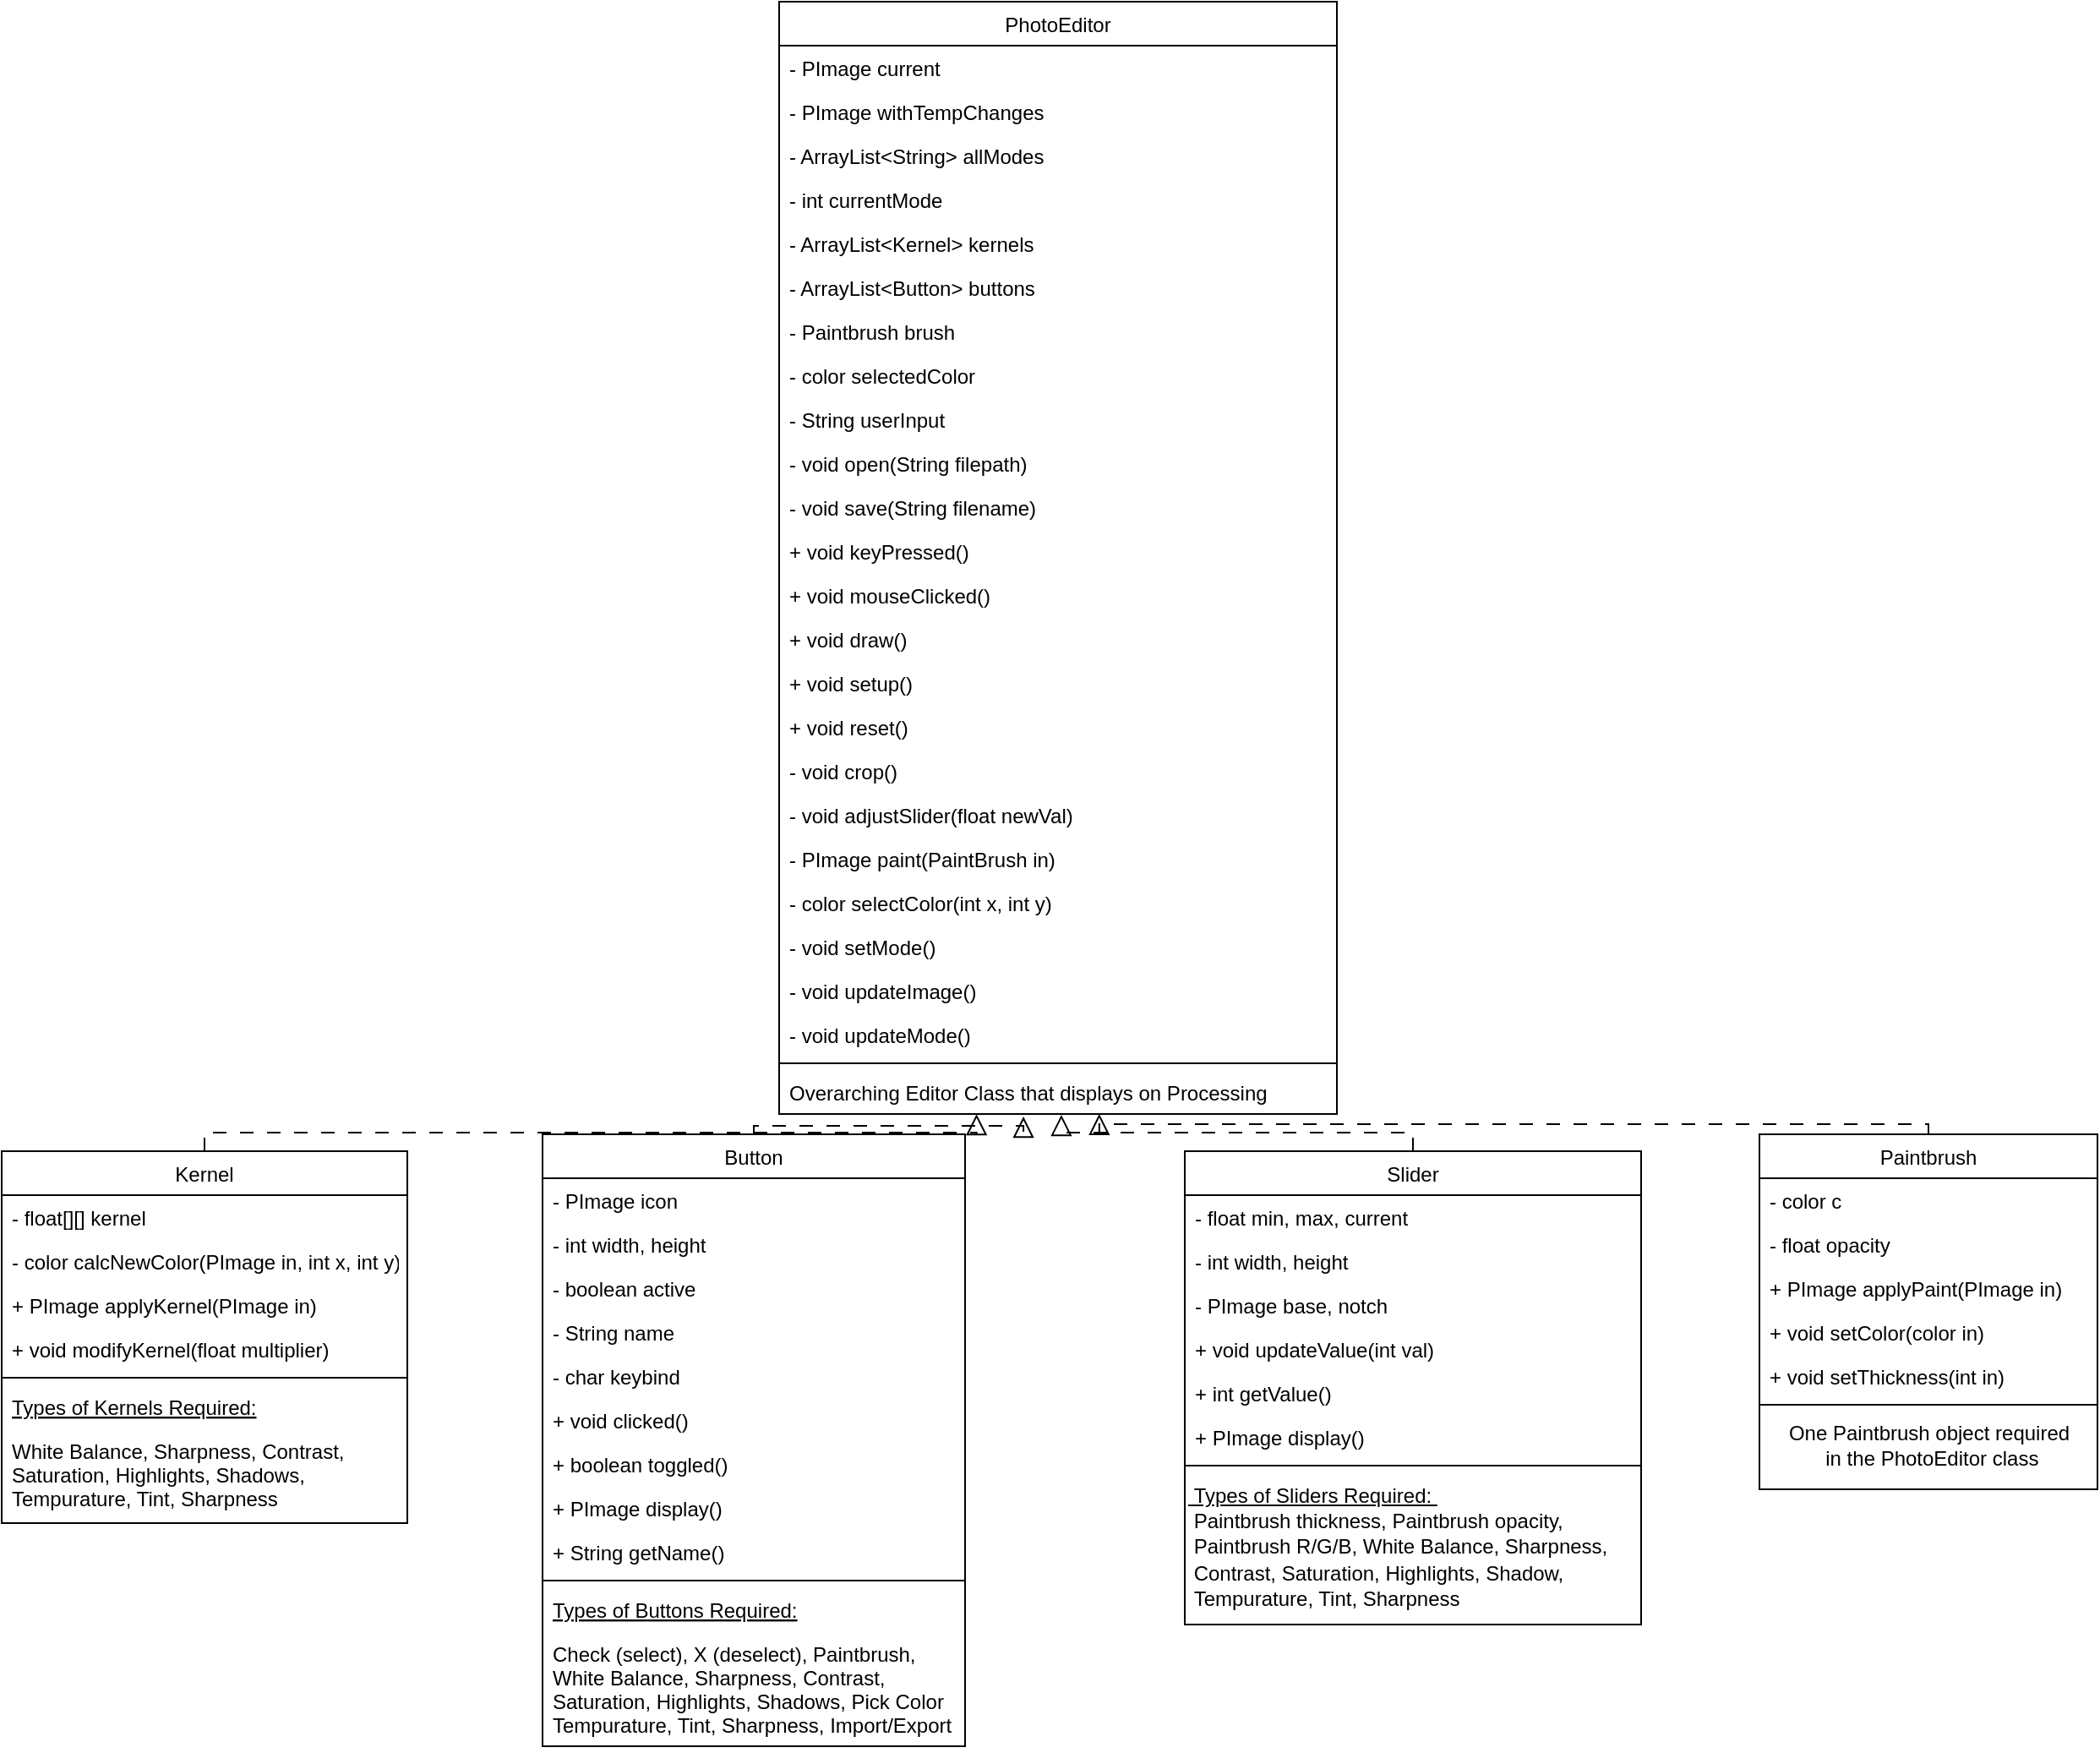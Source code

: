 <mxfile version="24.4.0" type="device">
  <diagram id="C5RBs43oDa-KdzZeNtuy" name="Page-1">
    <mxGraphModel dx="1036" dy="1783" grid="1" gridSize="10" guides="0" tooltips="1" connect="1" arrows="1" fold="1" page="1" pageScale="1" pageWidth="827" pageHeight="1169" math="0" shadow="0">
      <root>
        <mxCell id="WIyWlLk6GJQsqaUBKTNV-0" />
        <mxCell id="WIyWlLk6GJQsqaUBKTNV-1" parent="WIyWlLk6GJQsqaUBKTNV-0" />
        <mxCell id="zkfFHV4jXpPFQw0GAbJ--0" value="PhotoEditor" style="swimlane;fontStyle=0;align=center;verticalAlign=top;childLayout=stackLayout;horizontal=1;startSize=26;horizontalStack=0;resizeParent=1;resizeLast=0;collapsible=1;marginBottom=0;rounded=0;shadow=0;strokeWidth=1;labelBackgroundColor=none;" parent="WIyWlLk6GJQsqaUBKTNV-1" vertex="1">
          <mxGeometry x="660" y="-130" width="330" height="658" as="geometry">
            <mxRectangle x="230" y="140" width="160" height="26" as="alternateBounds" />
          </mxGeometry>
        </mxCell>
        <mxCell id="zkfFHV4jXpPFQw0GAbJ--1" value="- PImage current&#xa;" style="text;align=left;verticalAlign=top;spacingLeft=4;spacingRight=4;overflow=hidden;rotatable=0;points=[[0,0.5],[1,0.5]];portConstraint=eastwest;labelBackgroundColor=none;" parent="zkfFHV4jXpPFQw0GAbJ--0" vertex="1">
          <mxGeometry y="26" width="330" height="26" as="geometry" />
        </mxCell>
        <mxCell id="sV5CM1YsXXKvvWE4K7XY-35" value="- PImage withTempChanges&#xa;" style="text;align=left;verticalAlign=top;spacingLeft=4;spacingRight=4;overflow=hidden;rotatable=0;points=[[0,0.5],[1,0.5]];portConstraint=eastwest;labelBackgroundColor=none;" parent="zkfFHV4jXpPFQw0GAbJ--0" vertex="1">
          <mxGeometry y="52" width="330" height="26" as="geometry" />
        </mxCell>
        <mxCell id="xzbiWanZQsprY2m4yfpJ-10" value="- ArrayList&lt;String&gt; allModes&#xa;" style="text;align=left;verticalAlign=top;spacingLeft=4;spacingRight=4;overflow=hidden;rotatable=0;points=[[0,0.5],[1,0.5]];portConstraint=eastwest;labelBackgroundColor=none;" parent="zkfFHV4jXpPFQw0GAbJ--0" vertex="1">
          <mxGeometry y="78" width="330" height="26" as="geometry" />
        </mxCell>
        <mxCell id="xzbiWanZQsprY2m4yfpJ-11" value="- int currentMode&#xa;" style="text;align=left;verticalAlign=top;spacingLeft=4;spacingRight=4;overflow=hidden;rotatable=0;points=[[0,0.5],[1,0.5]];portConstraint=eastwest;labelBackgroundColor=none;" parent="zkfFHV4jXpPFQw0GAbJ--0" vertex="1">
          <mxGeometry y="104" width="330" height="26" as="geometry" />
        </mxCell>
        <mxCell id="mby0wJFlteXHW36H2Z7w-5" value="- ArrayList&lt;Kernel&gt; kernels&#xa;" style="text;align=left;verticalAlign=top;spacingLeft=4;spacingRight=4;overflow=hidden;rotatable=0;points=[[0,0.5],[1,0.5]];portConstraint=eastwest;labelBackgroundColor=none;" parent="zkfFHV4jXpPFQw0GAbJ--0" vertex="1">
          <mxGeometry y="130" width="330" height="26" as="geometry" />
        </mxCell>
        <mxCell id="eLnckijSXvM6XA1UKB-V-0" value="- ArrayList&lt;Button&gt; buttons&#xa;" style="text;align=left;verticalAlign=top;spacingLeft=4;spacingRight=4;overflow=hidden;rotatable=0;points=[[0,0.5],[1,0.5]];portConstraint=eastwest;labelBackgroundColor=none;" parent="zkfFHV4jXpPFQw0GAbJ--0" vertex="1">
          <mxGeometry y="156" width="330" height="26" as="geometry" />
        </mxCell>
        <mxCell id="sV5CM1YsXXKvvWE4K7XY-30" value="- Paintbrush brush" style="text;align=left;verticalAlign=top;spacingLeft=4;spacingRight=4;overflow=hidden;rotatable=0;points=[[0,0.5],[1,0.5]];portConstraint=eastwest;labelBackgroundColor=none;" parent="zkfFHV4jXpPFQw0GAbJ--0" vertex="1">
          <mxGeometry y="182" width="330" height="26" as="geometry" />
        </mxCell>
        <mxCell id="sV5CM1YsXXKvvWE4K7XY-34" value="- color selectedColor" style="text;align=left;verticalAlign=top;spacingLeft=4;spacingRight=4;overflow=hidden;rotatable=0;points=[[0,0.5],[1,0.5]];portConstraint=eastwest;labelBackgroundColor=none;" parent="zkfFHV4jXpPFQw0GAbJ--0" vertex="1">
          <mxGeometry y="208" width="330" height="26" as="geometry" />
        </mxCell>
        <mxCell id="Phwtft55mWmrVt1efRFd-0" value="- String userInput" style="text;align=left;verticalAlign=top;spacingLeft=4;spacingRight=4;overflow=hidden;rotatable=0;points=[[0,0.5],[1,0.5]];portConstraint=eastwest;labelBackgroundColor=none;" vertex="1" parent="zkfFHV4jXpPFQw0GAbJ--0">
          <mxGeometry y="234" width="330" height="26" as="geometry" />
        </mxCell>
        <mxCell id="mby0wJFlteXHW36H2Z7w-35" value="- void open(String filepath)&#xa;" style="text;align=left;verticalAlign=top;spacingLeft=4;spacingRight=4;overflow=hidden;rotatable=0;points=[[0,0.5],[1,0.5]];portConstraint=eastwest;labelBackgroundColor=none;" parent="zkfFHV4jXpPFQw0GAbJ--0" vertex="1">
          <mxGeometry y="260" width="330" height="26" as="geometry" />
        </mxCell>
        <mxCell id="mby0wJFlteXHW36H2Z7w-36" value="- void save(String filename)&#xa;" style="text;align=left;verticalAlign=top;spacingLeft=4;spacingRight=4;overflow=hidden;rotatable=0;points=[[0,0.5],[1,0.5]];portConstraint=eastwest;labelBackgroundColor=none;" parent="zkfFHV4jXpPFQw0GAbJ--0" vertex="1">
          <mxGeometry y="286" width="330" height="26" as="geometry" />
        </mxCell>
        <mxCell id="zkfFHV4jXpPFQw0GAbJ--2" value="+ void keyPressed()" style="text;align=left;verticalAlign=top;spacingLeft=4;spacingRight=4;overflow=hidden;rotatable=0;points=[[0,0.5],[1,0.5]];portConstraint=eastwest;rounded=0;shadow=0;html=0;labelBackgroundColor=none;" parent="zkfFHV4jXpPFQw0GAbJ--0" vertex="1">
          <mxGeometry y="312" width="330" height="26" as="geometry" />
        </mxCell>
        <mxCell id="zkfFHV4jXpPFQw0GAbJ--3" value="+ void mouseClicked()" style="text;align=left;verticalAlign=top;spacingLeft=4;spacingRight=4;overflow=hidden;rotatable=0;points=[[0,0.5],[1,0.5]];portConstraint=eastwest;rounded=0;shadow=0;html=0;labelBackgroundColor=none;" parent="zkfFHV4jXpPFQw0GAbJ--0" vertex="1">
          <mxGeometry y="338" width="330" height="26" as="geometry" />
        </mxCell>
        <mxCell id="xzbiWanZQsprY2m4yfpJ-0" value="+ void draw()" style="text;align=left;verticalAlign=top;spacingLeft=4;spacingRight=4;overflow=hidden;rotatable=0;points=[[0,0.5],[1,0.5]];portConstraint=eastwest;rounded=0;shadow=0;html=0;labelBackgroundColor=none;" parent="zkfFHV4jXpPFQw0GAbJ--0" vertex="1">
          <mxGeometry y="364" width="330" height="26" as="geometry" />
        </mxCell>
        <mxCell id="xzbiWanZQsprY2m4yfpJ-1" value="+ void setup()" style="text;align=left;verticalAlign=top;spacingLeft=4;spacingRight=4;overflow=hidden;rotatable=0;points=[[0,0.5],[1,0.5]];portConstraint=eastwest;rounded=0;shadow=0;html=0;labelBackgroundColor=none;" parent="zkfFHV4jXpPFQw0GAbJ--0" vertex="1">
          <mxGeometry y="390" width="330" height="26" as="geometry" />
        </mxCell>
        <mxCell id="xzbiWanZQsprY2m4yfpJ-12" value="+ void reset()" style="text;align=left;verticalAlign=top;spacingLeft=4;spacingRight=4;overflow=hidden;rotatable=0;points=[[0,0.5],[1,0.5]];portConstraint=eastwest;rounded=0;shadow=0;html=0;labelBackgroundColor=none;" parent="zkfFHV4jXpPFQw0GAbJ--0" vertex="1">
          <mxGeometry y="416" width="330" height="26" as="geometry" />
        </mxCell>
        <mxCell id="eLnckijSXvM6XA1UKB-V-12" value="- void crop()" style="text;align=left;verticalAlign=top;spacingLeft=4;spacingRight=4;overflow=hidden;rotatable=0;points=[[0,0.5],[1,0.5]];portConstraint=eastwest;rounded=0;shadow=0;html=0;labelBackgroundColor=none;" parent="zkfFHV4jXpPFQw0GAbJ--0" vertex="1">
          <mxGeometry y="442" width="330" height="26" as="geometry" />
        </mxCell>
        <mxCell id="mby0wJFlteXHW36H2Z7w-4" value="- void adjustSlider(float newVal)" style="text;align=left;verticalAlign=top;spacingLeft=4;spacingRight=4;overflow=hidden;rotatable=0;points=[[0,0.5],[1,0.5]];portConstraint=eastwest;rounded=0;shadow=0;html=0;labelBackgroundColor=none;" parent="zkfFHV4jXpPFQw0GAbJ--0" vertex="1">
          <mxGeometry y="468" width="330" height="26" as="geometry" />
        </mxCell>
        <mxCell id="xzbiWanZQsprY2m4yfpJ-4" value="- PImage paint(PaintBrush in)" style="text;align=left;verticalAlign=top;spacingLeft=4;spacingRight=4;overflow=hidden;rotatable=0;points=[[0,0.5],[1,0.5]];portConstraint=eastwest;rounded=0;shadow=0;html=0;labelBackgroundColor=none;" parent="zkfFHV4jXpPFQw0GAbJ--0" vertex="1">
          <mxGeometry y="494" width="330" height="26" as="geometry" />
        </mxCell>
        <mxCell id="sV5CM1YsXXKvvWE4K7XY-31" value="- color selectColor(int x, int y)" style="text;align=left;verticalAlign=top;spacingLeft=4;spacingRight=4;overflow=hidden;rotatable=0;points=[[0,0.5],[1,0.5]];portConstraint=eastwest;rounded=0;shadow=0;html=0;labelBackgroundColor=none;" parent="zkfFHV4jXpPFQw0GAbJ--0" vertex="1">
          <mxGeometry y="520" width="330" height="26" as="geometry" />
        </mxCell>
        <mxCell id="sV5CM1YsXXKvvWE4K7XY-3" value="- void setMode()" style="text;align=left;verticalAlign=top;spacingLeft=4;spacingRight=4;overflow=hidden;rotatable=0;points=[[0,0.5],[1,0.5]];portConstraint=eastwest;rounded=0;shadow=0;html=0;labelBackgroundColor=none;" parent="zkfFHV4jXpPFQw0GAbJ--0" vertex="1">
          <mxGeometry y="546" width="330" height="26" as="geometry" />
        </mxCell>
        <mxCell id="sV5CM1YsXXKvvWE4K7XY-4" value="- void updateImage()" style="text;align=left;verticalAlign=top;spacingLeft=4;spacingRight=4;overflow=hidden;rotatable=0;points=[[0,0.5],[1,0.5]];portConstraint=eastwest;rounded=0;shadow=0;html=0;labelBackgroundColor=none;" parent="zkfFHV4jXpPFQw0GAbJ--0" vertex="1">
          <mxGeometry y="572" width="330" height="26" as="geometry" />
        </mxCell>
        <mxCell id="sV5CM1YsXXKvvWE4K7XY-14" value="- void updateMode()" style="text;align=left;verticalAlign=top;spacingLeft=4;spacingRight=4;overflow=hidden;rotatable=0;points=[[0,0.5],[1,0.5]];portConstraint=eastwest;rounded=0;shadow=0;html=0;labelBackgroundColor=none;" parent="zkfFHV4jXpPFQw0GAbJ--0" vertex="1">
          <mxGeometry y="598" width="330" height="26" as="geometry" />
        </mxCell>
        <mxCell id="zkfFHV4jXpPFQw0GAbJ--4" value="" style="line;html=1;strokeWidth=1;align=left;verticalAlign=middle;spacingTop=-1;spacingLeft=3;spacingRight=3;rotatable=0;labelPosition=right;points=[];portConstraint=eastwest;labelBackgroundColor=none;" parent="zkfFHV4jXpPFQw0GAbJ--0" vertex="1">
          <mxGeometry y="624" width="330" height="8" as="geometry" />
        </mxCell>
        <mxCell id="zkfFHV4jXpPFQw0GAbJ--5" value="Overarching Editor Class that displays on Processing" style="text;align=left;verticalAlign=top;spacingLeft=4;spacingRight=4;overflow=hidden;rotatable=0;points=[[0,0.5],[1,0.5]];portConstraint=eastwest;labelBackgroundColor=none;" parent="zkfFHV4jXpPFQw0GAbJ--0" vertex="1">
          <mxGeometry y="632" width="330" height="26" as="geometry" />
        </mxCell>
        <mxCell id="sV5CM1YsXXKvvWE4K7XY-24" style="edgeStyle=elbowEdgeStyle;rounded=0;orthogonalLoop=1;jettySize=auto;html=1;elbow=vertical;endArrow=block;endFill=0;endSize=10;dashed=1;dashPattern=8 8;entryX=0.574;entryY=0.997;entryDx=0;entryDy=0;entryPerimeter=0;" parent="WIyWlLk6GJQsqaUBKTNV-1" source="zkfFHV4jXpPFQw0GAbJ--13" target="zkfFHV4jXpPFQw0GAbJ--5" edge="1">
          <mxGeometry relative="1" as="geometry">
            <mxPoint x="850" y="470" as="targetPoint" />
          </mxGeometry>
        </mxCell>
        <mxCell id="zkfFHV4jXpPFQw0GAbJ--13" value="Paintbrush" style="swimlane;fontStyle=0;align=center;verticalAlign=top;childLayout=stackLayout;horizontal=1;startSize=26;horizontalStack=0;resizeParent=1;resizeLast=0;collapsible=1;marginBottom=0;rounded=0;shadow=0;strokeWidth=1;labelBackgroundColor=none;" parent="WIyWlLk6GJQsqaUBKTNV-1" vertex="1">
          <mxGeometry x="1240" y="540" width="200" height="210" as="geometry">
            <mxRectangle x="340" y="380" width="170" height="26" as="alternateBounds" />
          </mxGeometry>
        </mxCell>
        <mxCell id="zkfFHV4jXpPFQw0GAbJ--14" value="- color c" style="text;align=left;verticalAlign=top;spacingLeft=4;spacingRight=4;overflow=hidden;rotatable=0;points=[[0,0.5],[1,0.5]];portConstraint=eastwest;labelBackgroundColor=none;" parent="zkfFHV4jXpPFQw0GAbJ--13" vertex="1">
          <mxGeometry y="26" width="200" height="26" as="geometry" />
        </mxCell>
        <mxCell id="sV5CM1YsXXKvvWE4K7XY-8" value="- float opacity" style="text;align=left;verticalAlign=top;spacingLeft=4;spacingRight=4;overflow=hidden;rotatable=0;points=[[0,0.5],[1,0.5]];portConstraint=eastwest;labelBackgroundColor=none;" parent="zkfFHV4jXpPFQw0GAbJ--13" vertex="1">
          <mxGeometry y="52" width="200" height="26" as="geometry" />
        </mxCell>
        <mxCell id="xzbiWanZQsprY2m4yfpJ-9" value="+ PImage applyPaint(PImage in)" style="text;align=left;verticalAlign=top;spacingLeft=4;spacingRight=4;overflow=hidden;rotatable=0;points=[[0,0.5],[1,0.5]];portConstraint=eastwest;labelBackgroundColor=none;" parent="zkfFHV4jXpPFQw0GAbJ--13" vertex="1">
          <mxGeometry y="78" width="200" height="26" as="geometry" />
        </mxCell>
        <mxCell id="sV5CM1YsXXKvvWE4K7XY-1" value="+ void setColor(color in)" style="text;align=left;verticalAlign=top;spacingLeft=4;spacingRight=4;overflow=hidden;rotatable=0;points=[[0,0.5],[1,0.5]];portConstraint=eastwest;labelBackgroundColor=none;" parent="zkfFHV4jXpPFQw0GAbJ--13" vertex="1">
          <mxGeometry y="104" width="200" height="26" as="geometry" />
        </mxCell>
        <mxCell id="sV5CM1YsXXKvvWE4K7XY-2" value="+ void setThickness(int in)" style="text;align=left;verticalAlign=top;spacingLeft=4;spacingRight=4;overflow=hidden;rotatable=0;points=[[0,0.5],[1,0.5]];portConstraint=eastwest;labelBackgroundColor=none;" parent="zkfFHV4jXpPFQw0GAbJ--13" vertex="1">
          <mxGeometry y="130" width="200" height="26" as="geometry" />
        </mxCell>
        <mxCell id="zkfFHV4jXpPFQw0GAbJ--15" value="" style="line;html=1;strokeWidth=1;align=left;verticalAlign=middle;spacingTop=-1;spacingLeft=3;spacingRight=3;rotatable=0;labelPosition=right;points=[];portConstraint=eastwest;labelBackgroundColor=none;" parent="zkfFHV4jXpPFQw0GAbJ--13" vertex="1">
          <mxGeometry y="156" width="200" height="8" as="geometry" />
        </mxCell>
        <mxCell id="sV5CM1YsXXKvvWE4K7XY-29" value="One Paintbrush object required&lt;div&gt;&amp;nbsp;in the PhotoEditor class&lt;/div&gt;" style="text;html=1;align=center;verticalAlign=middle;resizable=0;points=[];autosize=1;strokeColor=none;fillColor=none;" parent="zkfFHV4jXpPFQw0GAbJ--13" vertex="1">
          <mxGeometry y="164" width="200" height="40" as="geometry" />
        </mxCell>
        <mxCell id="sV5CM1YsXXKvvWE4K7XY-25" style="edgeStyle=elbowEdgeStyle;rounded=0;orthogonalLoop=1;jettySize=auto;html=1;elbow=vertical;endArrow=block;endFill=0;endSize=10;dashed=1;dashPattern=8 8;entryX=0.354;entryY=1.002;entryDx=0;entryDy=0;entryPerimeter=0;" parent="WIyWlLk6GJQsqaUBKTNV-1" source="xzbiWanZQsprY2m4yfpJ-13" target="zkfFHV4jXpPFQw0GAbJ--5" edge="1">
          <mxGeometry relative="1" as="geometry">
            <mxPoint x="777" y="470" as="targetPoint" />
          </mxGeometry>
        </mxCell>
        <mxCell id="xzbiWanZQsprY2m4yfpJ-13" value="Kernel" style="swimlane;fontStyle=0;align=center;verticalAlign=top;childLayout=stackLayout;horizontal=1;startSize=26;horizontalStack=0;resizeParent=1;resizeLast=0;collapsible=1;marginBottom=0;rounded=0;shadow=0;strokeWidth=1;labelBackgroundColor=none;" parent="WIyWlLk6GJQsqaUBKTNV-1" vertex="1">
          <mxGeometry x="200" y="550" width="240" height="220" as="geometry">
            <mxRectangle x="130" y="380" width="160" height="26" as="alternateBounds" />
          </mxGeometry>
        </mxCell>
        <mxCell id="xzbiWanZQsprY2m4yfpJ-14" value="- float[][] kernel" style="text;align=left;verticalAlign=top;spacingLeft=4;spacingRight=4;overflow=hidden;rotatable=0;points=[[0,0.5],[1,0.5]];portConstraint=eastwest;labelBackgroundColor=none;" parent="xzbiWanZQsprY2m4yfpJ-13" vertex="1">
          <mxGeometry y="26" width="240" height="26" as="geometry" />
        </mxCell>
        <mxCell id="INyM_bbLRhq10Ez7TqRx-3" value="- color calcNewColor(PImage in, int x, int y)" style="text;align=left;verticalAlign=top;spacingLeft=4;spacingRight=4;overflow=hidden;rotatable=0;points=[[0,0.5],[1,0.5]];portConstraint=eastwest;rounded=0;shadow=0;html=0;labelBackgroundColor=none;" parent="xzbiWanZQsprY2m4yfpJ-13" vertex="1">
          <mxGeometry y="52" width="240" height="26" as="geometry" />
        </mxCell>
        <mxCell id="sV5CM1YsXXKvvWE4K7XY-5" value="+ PImage applyKernel(PImage in)" style="text;align=left;verticalAlign=top;spacingLeft=4;spacingRight=4;overflow=hidden;rotatable=0;points=[[0,0.5],[1,0.5]];portConstraint=eastwest;rounded=0;shadow=0;html=0;labelBackgroundColor=none;" parent="xzbiWanZQsprY2m4yfpJ-13" vertex="1">
          <mxGeometry y="78" width="240" height="26" as="geometry" />
        </mxCell>
        <mxCell id="sV5CM1YsXXKvvWE4K7XY-7" value="+ void modifyKernel(float multiplier)" style="text;align=left;verticalAlign=top;spacingLeft=4;spacingRight=4;overflow=hidden;rotatable=0;points=[[0,0.5],[1,0.5]];portConstraint=eastwest;rounded=0;shadow=0;html=0;labelBackgroundColor=none;" parent="xzbiWanZQsprY2m4yfpJ-13" vertex="1">
          <mxGeometry y="104" width="240" height="26" as="geometry" />
        </mxCell>
        <mxCell id="xzbiWanZQsprY2m4yfpJ-16" value="" style="line;html=1;strokeWidth=1;align=left;verticalAlign=middle;spacingTop=-1;spacingLeft=3;spacingRight=3;rotatable=0;labelPosition=right;points=[];portConstraint=eastwest;labelBackgroundColor=none;" parent="xzbiWanZQsprY2m4yfpJ-13" vertex="1">
          <mxGeometry y="130" width="240" height="8" as="geometry" />
        </mxCell>
        <mxCell id="xzbiWanZQsprY2m4yfpJ-17" value="Types of Kernels Required:" style="text;align=left;verticalAlign=top;spacingLeft=4;spacingRight=4;overflow=hidden;rotatable=0;points=[[0,0.5],[1,0.5]];portConstraint=eastwest;fontStyle=4;labelBackgroundColor=none;" parent="xzbiWanZQsprY2m4yfpJ-13" vertex="1">
          <mxGeometry y="138" width="240" height="26" as="geometry" />
        </mxCell>
        <mxCell id="xzbiWanZQsprY2m4yfpJ-18" value="White Balance, Sharpness, Contrast, &#xa;Saturation, Highlights, Shadows, &#xa;Tempurature, Tint, Sharpness" style="text;align=left;verticalAlign=top;spacingLeft=4;spacingRight=4;overflow=hidden;rotatable=0;points=[[0,0.5],[1,0.5]];portConstraint=eastwest;labelBackgroundColor=none;" parent="xzbiWanZQsprY2m4yfpJ-13" vertex="1">
          <mxGeometry y="164" width="240" height="56" as="geometry" />
        </mxCell>
        <mxCell id="sV5CM1YsXXKvvWE4K7XY-23" style="edgeStyle=elbowEdgeStyle;rounded=0;orthogonalLoop=1;jettySize=auto;html=1;elbow=vertical;endSize=10;endArrow=block;endFill=0;dashed=1;dashPattern=8 8;entryX=0.438;entryY=1.059;entryDx=0;entryDy=0;entryPerimeter=0;" parent="WIyWlLk6GJQsqaUBKTNV-1" source="INyM_bbLRhq10Ez7TqRx-4" target="zkfFHV4jXpPFQw0GAbJ--5" edge="1">
          <mxGeometry relative="1" as="geometry">
            <mxPoint x="810" y="500" as="targetPoint" />
          </mxGeometry>
        </mxCell>
        <mxCell id="INyM_bbLRhq10Ez7TqRx-4" value="Button" style="swimlane;fontStyle=0;align=center;verticalAlign=top;childLayout=stackLayout;horizontal=1;startSize=26;horizontalStack=0;resizeParent=1;resizeLast=0;collapsible=1;marginBottom=0;rounded=0;shadow=0;strokeWidth=1;labelBackgroundColor=none;" parent="WIyWlLk6GJQsqaUBKTNV-1" vertex="1">
          <mxGeometry x="520" y="540" width="250" height="362" as="geometry">
            <mxRectangle x="130" y="380" width="160" height="26" as="alternateBounds" />
          </mxGeometry>
        </mxCell>
        <mxCell id="INyM_bbLRhq10Ez7TqRx-5" value="- PImage icon" style="text;align=left;verticalAlign=top;spacingLeft=4;spacingRight=4;overflow=hidden;rotatable=0;points=[[0,0.5],[1,0.5]];portConstraint=eastwest;labelBackgroundColor=none;" parent="INyM_bbLRhq10Ez7TqRx-4" vertex="1">
          <mxGeometry y="26" width="250" height="26" as="geometry" />
        </mxCell>
        <mxCell id="sV5CM1YsXXKvvWE4K7XY-28" value="- int width, height" style="text;align=left;verticalAlign=top;spacingLeft=4;spacingRight=4;overflow=hidden;rotatable=0;points=[[0,0.5],[1,0.5]];portConstraint=eastwest;labelBackgroundColor=none;" parent="INyM_bbLRhq10Ez7TqRx-4" vertex="1">
          <mxGeometry y="52" width="250" height="26" as="geometry" />
        </mxCell>
        <mxCell id="INyM_bbLRhq10Ez7TqRx-12" value="- boolean active&#xa;" style="text;align=left;verticalAlign=top;spacingLeft=4;spacingRight=4;overflow=hidden;rotatable=0;points=[[0,0.5],[1,0.5]];portConstraint=eastwest;labelBackgroundColor=none;" parent="INyM_bbLRhq10Ez7TqRx-4" vertex="1">
          <mxGeometry y="78" width="250" height="26" as="geometry" />
        </mxCell>
        <mxCell id="INyM_bbLRhq10Ez7TqRx-13" value="- String name&#xa;" style="text;align=left;verticalAlign=top;spacingLeft=4;spacingRight=4;overflow=hidden;rotatable=0;points=[[0,0.5],[1,0.5]];portConstraint=eastwest;labelBackgroundColor=none;" parent="INyM_bbLRhq10Ez7TqRx-4" vertex="1">
          <mxGeometry y="104" width="250" height="26" as="geometry" />
        </mxCell>
        <mxCell id="sV5CM1YsXXKvvWE4K7XY-11" value="- char keybind" style="text;align=left;verticalAlign=top;spacingLeft=4;spacingRight=4;overflow=hidden;rotatable=0;points=[[0,0.5],[1,0.5]];portConstraint=eastwest;labelBackgroundColor=none;" parent="INyM_bbLRhq10Ez7TqRx-4" vertex="1">
          <mxGeometry y="130" width="250" height="26" as="geometry" />
        </mxCell>
        <mxCell id="mby0wJFlteXHW36H2Z7w-0" value="+ void clicked()&#xa;" style="text;align=left;verticalAlign=top;spacingLeft=4;spacingRight=4;overflow=hidden;rotatable=0;points=[[0,0.5],[1,0.5]];portConstraint=eastwest;labelBackgroundColor=none;" parent="INyM_bbLRhq10Ez7TqRx-4" vertex="1">
          <mxGeometry y="156" width="250" height="26" as="geometry" />
        </mxCell>
        <mxCell id="mby0wJFlteXHW36H2Z7w-2" value="+ boolean toggled()&#xa;" style="text;align=left;verticalAlign=top;spacingLeft=4;spacingRight=4;overflow=hidden;rotatable=0;points=[[0,0.5],[1,0.5]];portConstraint=eastwest;labelBackgroundColor=none;" parent="INyM_bbLRhq10Ez7TqRx-4" vertex="1">
          <mxGeometry y="182" width="250" height="26" as="geometry" />
        </mxCell>
        <mxCell id="mby0wJFlteXHW36H2Z7w-3" value="+ PImage display()&#xa;" style="text;align=left;verticalAlign=top;spacingLeft=4;spacingRight=4;overflow=hidden;rotatable=0;points=[[0,0.5],[1,0.5]];portConstraint=eastwest;labelBackgroundColor=none;" parent="INyM_bbLRhq10Ez7TqRx-4" vertex="1">
          <mxGeometry y="208" width="250" height="26" as="geometry" />
        </mxCell>
        <mxCell id="sV5CM1YsXXKvvWE4K7XY-9" value="+ String getName()" style="text;align=left;verticalAlign=top;spacingLeft=4;spacingRight=4;overflow=hidden;rotatable=0;points=[[0,0.5],[1,0.5]];portConstraint=eastwest;labelBackgroundColor=none;" parent="INyM_bbLRhq10Ez7TqRx-4" vertex="1">
          <mxGeometry y="234" width="250" height="26" as="geometry" />
        </mxCell>
        <mxCell id="INyM_bbLRhq10Ez7TqRx-8" value="" style="line;html=1;strokeWidth=1;align=left;verticalAlign=middle;spacingTop=-1;spacingLeft=3;spacingRight=3;rotatable=0;labelPosition=right;points=[];portConstraint=eastwest;labelBackgroundColor=none;" parent="INyM_bbLRhq10Ez7TqRx-4" vertex="1">
          <mxGeometry y="260" width="250" height="8" as="geometry" />
        </mxCell>
        <mxCell id="INyM_bbLRhq10Ez7TqRx-9" value="Types of Buttons Required:" style="text;align=left;verticalAlign=top;spacingLeft=4;spacingRight=4;overflow=hidden;rotatable=0;points=[[0,0.5],[1,0.5]];portConstraint=eastwest;fontStyle=4;labelBackgroundColor=none;" parent="INyM_bbLRhq10Ez7TqRx-4" vertex="1">
          <mxGeometry y="268" width="250" height="26" as="geometry" />
        </mxCell>
        <mxCell id="mby0wJFlteXHW36H2Z7w-8" value="Check (select), X (deselect), Paintbrush, &#xa;White Balance, Sharpness, Contrast, &#xa;Saturation, Highlights, Shadows, Pick Color&#xa;Tempurature, Tint, Sharpness, Import/Export" style="text;align=left;verticalAlign=top;spacingLeft=4;spacingRight=4;overflow=hidden;rotatable=0;points=[[0,0.5],[1,0.5]];portConstraint=eastwest;fontStyle=0;labelBackgroundColor=none;" parent="INyM_bbLRhq10Ez7TqRx-4" vertex="1">
          <mxGeometry y="294" width="250" height="68" as="geometry" />
        </mxCell>
        <mxCell id="sV5CM1YsXXKvvWE4K7XY-20" style="edgeStyle=elbowEdgeStyle;rounded=0;orthogonalLoop=1;jettySize=auto;html=1;dashed=1;dashPattern=8 8;elbow=vertical;endArrow=block;endFill=0;endSize=10;entryX=0.506;entryY=1.018;entryDx=0;entryDy=0;entryPerimeter=0;" parent="WIyWlLk6GJQsqaUBKTNV-1" source="mby0wJFlteXHW36H2Z7w-9" target="zkfFHV4jXpPFQw0GAbJ--5" edge="1">
          <mxGeometry relative="1" as="geometry">
            <mxPoint x="850" y="500" as="targetPoint" />
            <mxPoint x="1085" y="545.85" as="sourcePoint" />
          </mxGeometry>
        </mxCell>
        <mxCell id="mby0wJFlteXHW36H2Z7w-9" value="Slider" style="swimlane;fontStyle=0;align=center;verticalAlign=top;childLayout=stackLayout;horizontal=1;startSize=26;horizontalStack=0;resizeParent=1;resizeLast=0;collapsible=1;marginBottom=0;rounded=0;shadow=0;strokeWidth=1;labelBackgroundColor=none;" parent="WIyWlLk6GJQsqaUBKTNV-1" vertex="1">
          <mxGeometry x="900" y="550" width="270" height="280" as="geometry">
            <mxRectangle x="130" y="380" width="160" height="26" as="alternateBounds" />
          </mxGeometry>
        </mxCell>
        <mxCell id="mby0wJFlteXHW36H2Z7w-10" value="- float min, max, current" style="text;align=left;verticalAlign=top;spacingLeft=4;spacingRight=4;overflow=hidden;rotatable=0;points=[[0,0.5],[1,0.5]];portConstraint=eastwest;labelBackgroundColor=none;" parent="mby0wJFlteXHW36H2Z7w-9" vertex="1">
          <mxGeometry y="26" width="270" height="26" as="geometry" />
        </mxCell>
        <mxCell id="mby0wJFlteXHW36H2Z7w-20" value="- int width, height" style="text;align=left;verticalAlign=top;spacingLeft=4;spacingRight=4;overflow=hidden;rotatable=0;points=[[0,0.5],[1,0.5]];portConstraint=eastwest;labelBackgroundColor=none;" parent="mby0wJFlteXHW36H2Z7w-9" vertex="1">
          <mxGeometry y="52" width="270" height="26" as="geometry" />
        </mxCell>
        <mxCell id="mby0wJFlteXHW36H2Z7w-21" value="- PImage base, notch" style="text;align=left;verticalAlign=top;spacingLeft=4;spacingRight=4;overflow=hidden;rotatable=0;points=[[0,0.5],[1,0.5]];portConstraint=eastwest;labelBackgroundColor=none;" parent="mby0wJFlteXHW36H2Z7w-9" vertex="1">
          <mxGeometry y="78" width="270" height="26" as="geometry" />
        </mxCell>
        <mxCell id="mby0wJFlteXHW36H2Z7w-18" value="+ void updateValue(int val)" style="text;align=left;verticalAlign=top;spacingLeft=4;spacingRight=4;overflow=hidden;rotatable=0;points=[[0,0.5],[1,0.5]];portConstraint=eastwest;labelBackgroundColor=none;" parent="mby0wJFlteXHW36H2Z7w-9" vertex="1">
          <mxGeometry y="104" width="270" height="26" as="geometry" />
        </mxCell>
        <mxCell id="mby0wJFlteXHW36H2Z7w-19" value="+ int getValue()" style="text;align=left;verticalAlign=top;spacingLeft=4;spacingRight=4;overflow=hidden;rotatable=0;points=[[0,0.5],[1,0.5]];portConstraint=eastwest;labelBackgroundColor=none;" parent="mby0wJFlteXHW36H2Z7w-9" vertex="1">
          <mxGeometry y="130" width="270" height="26" as="geometry" />
        </mxCell>
        <mxCell id="mby0wJFlteXHW36H2Z7w-22" value="+ PImage display()" style="text;align=left;verticalAlign=top;spacingLeft=4;spacingRight=4;overflow=hidden;rotatable=0;points=[[0,0.5],[1,0.5]];portConstraint=eastwest;labelBackgroundColor=none;" parent="mby0wJFlteXHW36H2Z7w-9" vertex="1">
          <mxGeometry y="156" width="270" height="26" as="geometry" />
        </mxCell>
        <mxCell id="mby0wJFlteXHW36H2Z7w-14" value="" style="line;html=1;strokeWidth=1;align=left;verticalAlign=middle;spacingTop=-1;spacingLeft=3;spacingRight=3;rotatable=0;labelPosition=right;points=[];portConstraint=eastwest;labelBackgroundColor=none;" parent="mby0wJFlteXHW36H2Z7w-9" vertex="1">
          <mxGeometry y="182" width="270" height="8" as="geometry" />
        </mxCell>
        <mxCell id="sV5CM1YsXXKvvWE4K7XY-19" value="&lt;u&gt;&amp;nbsp;Types of Sliders Required:&amp;nbsp;&lt;/u&gt;&lt;div style=&quot;line-height: 130%;&quot;&gt;&amp;nbsp;Paintbrush thickness, Paintbrush opacity,&lt;/div&gt;&lt;div style=&quot;line-height: 130%;&quot;&gt;&amp;nbsp;Paintbrush R/G/B, White Balance, Sharpness,&lt;/div&gt;&lt;div style=&quot;line-height: 130%;&quot;&gt;&amp;nbsp;Contrast, Saturation, Highlights, Shadow,&lt;/div&gt;&lt;div style=&quot;line-height: 130%;&quot;&gt;&amp;nbsp;Tempurature, Tint, Sharpness&lt;/div&gt;" style="text;html=1;align=left;verticalAlign=middle;resizable=0;points=[];autosize=1;strokeColor=none;fillColor=none;" parent="mby0wJFlteXHW36H2Z7w-9" vertex="1">
          <mxGeometry y="190" width="270" height="90" as="geometry" />
        </mxCell>
      </root>
    </mxGraphModel>
  </diagram>
</mxfile>
